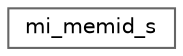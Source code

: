 digraph "类继承关系图"
{
 // LATEX_PDF_SIZE
  bgcolor="transparent";
  edge [fontname=Helvetica,fontsize=10,labelfontname=Helvetica,labelfontsize=10];
  node [fontname=Helvetica,fontsize=10,shape=box,height=0.2,width=0.4];
  rankdir="LR";
  Node0 [id="Node000000",label="mi_memid_s",height=0.2,width=0.4,color="grey40", fillcolor="white", style="filled",URL="$structmi__memid__s.html",tooltip=" "];
}
